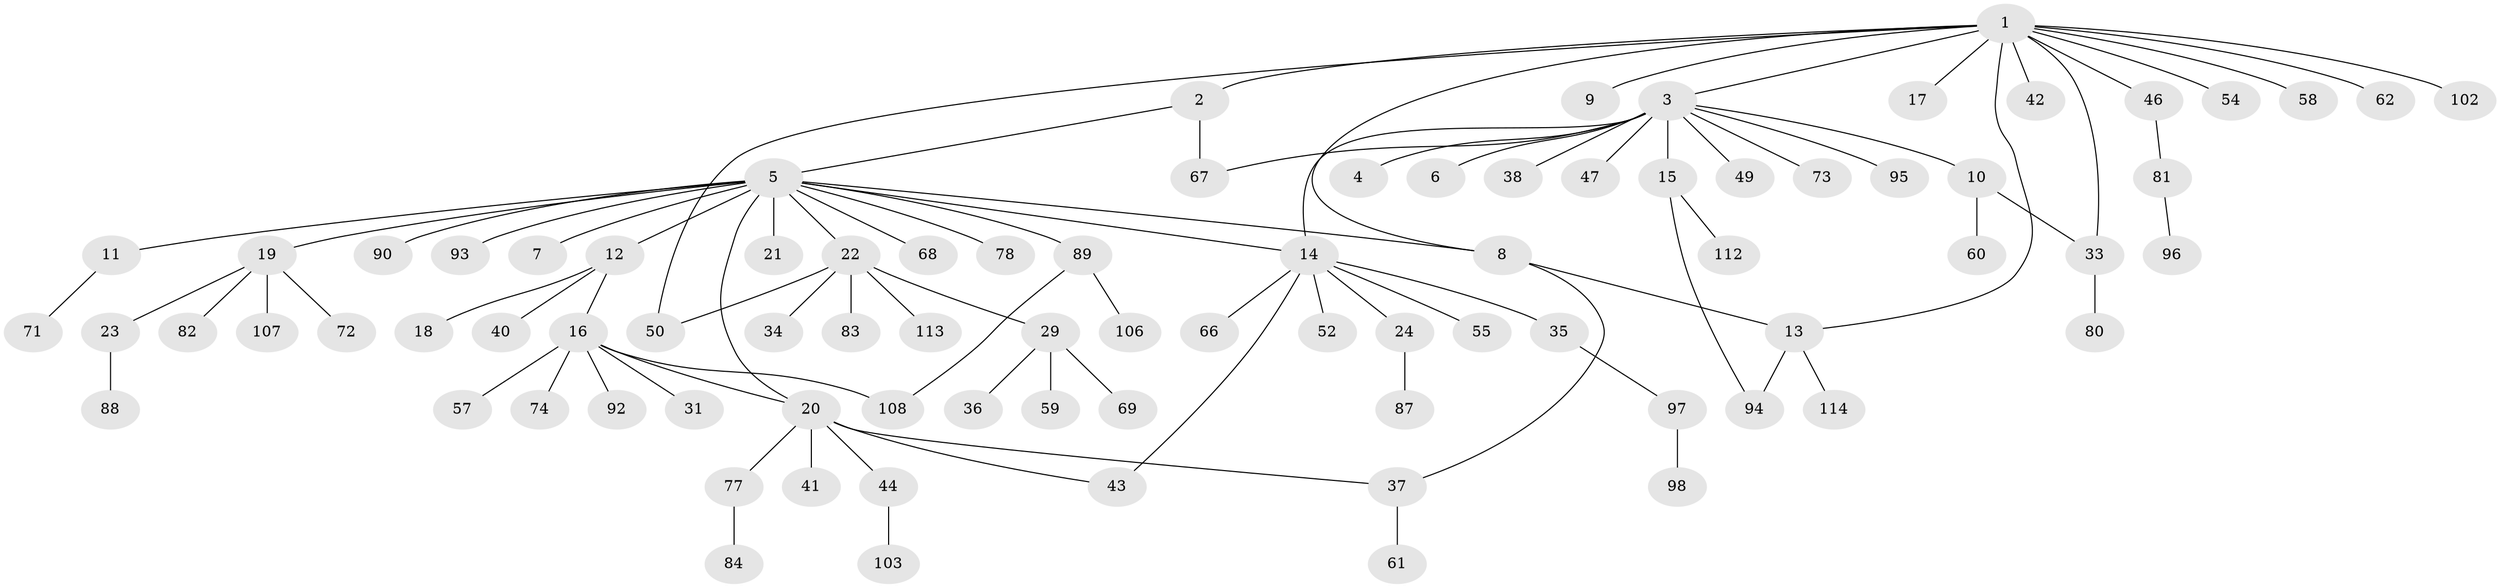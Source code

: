 // original degree distribution, {15: 0.017543859649122806, 3: 0.09649122807017543, 12: 0.008771929824561403, 1: 0.6228070175438597, 2: 0.15789473684210525, 5: 0.03508771929824561, 4: 0.017543859649122806, 9: 0.008771929824561403, 8: 0.017543859649122806, 6: 0.008771929824561403, 7: 0.008771929824561403}
// Generated by graph-tools (version 1.1) at 2025/41/03/06/25 10:41:46]
// undirected, 84 vertices, 94 edges
graph export_dot {
graph [start="1"]
  node [color=gray90,style=filled];
  1 [super="+26"];
  2;
  3 [super="+48"];
  4;
  5 [super="+91"];
  6 [super="+111"];
  7;
  8 [super="+51"];
  9;
  10 [super="+25"];
  11 [super="+28"];
  12 [super="+109"];
  13 [super="+27"];
  14 [super="+85"];
  15 [super="+70"];
  16 [super="+79"];
  17;
  18;
  19 [super="+30"];
  20 [super="+63"];
  21;
  22 [super="+56"];
  23;
  24 [super="+32"];
  29 [super="+86"];
  31;
  33 [super="+100"];
  34;
  35;
  36;
  37 [super="+39"];
  38;
  40 [super="+65"];
  41;
  42;
  43 [super="+45"];
  44 [super="+64"];
  46 [super="+104"];
  47;
  49;
  50 [super="+53"];
  52;
  54 [super="+76"];
  55;
  57;
  58;
  59;
  60;
  61;
  62;
  66;
  67 [super="+75"];
  68;
  69;
  71;
  72;
  73;
  74;
  77 [super="+105"];
  78;
  80;
  81;
  82 [super="+110"];
  83;
  84;
  87;
  88;
  89;
  90;
  92;
  93 [super="+99"];
  94 [super="+101"];
  95;
  96;
  97;
  98;
  102;
  103;
  106;
  107;
  108;
  112;
  113;
  114;
  1 -- 2;
  1 -- 3;
  1 -- 8;
  1 -- 9;
  1 -- 13;
  1 -- 17;
  1 -- 33;
  1 -- 42;
  1 -- 46;
  1 -- 50;
  1 -- 54;
  1 -- 58;
  1 -- 62;
  1 -- 102;
  2 -- 5;
  2 -- 67;
  3 -- 4;
  3 -- 6;
  3 -- 10;
  3 -- 14;
  3 -- 15;
  3 -- 38;
  3 -- 47;
  3 -- 49;
  3 -- 73;
  3 -- 95;
  3 -- 67;
  5 -- 7;
  5 -- 8;
  5 -- 11;
  5 -- 12;
  5 -- 14;
  5 -- 19;
  5 -- 21;
  5 -- 22;
  5 -- 68;
  5 -- 78;
  5 -- 89;
  5 -- 90;
  5 -- 93;
  5 -- 20;
  8 -- 13;
  8 -- 37;
  10 -- 33;
  10 -- 60;
  11 -- 71;
  12 -- 16;
  12 -- 18;
  12 -- 40;
  13 -- 94;
  13 -- 114;
  14 -- 24;
  14 -- 35;
  14 -- 43;
  14 -- 52;
  14 -- 55;
  14 -- 66;
  15 -- 94;
  15 -- 112;
  16 -- 20;
  16 -- 31;
  16 -- 57;
  16 -- 74;
  16 -- 92;
  16 -- 108;
  19 -- 23;
  19 -- 72;
  19 -- 82;
  19 -- 107;
  20 -- 41;
  20 -- 43;
  20 -- 44;
  20 -- 77;
  20 -- 37;
  22 -- 29;
  22 -- 34;
  22 -- 50;
  22 -- 83;
  22 -- 113;
  23 -- 88;
  24 -- 87;
  29 -- 36;
  29 -- 59;
  29 -- 69;
  33 -- 80;
  35 -- 97;
  37 -- 61;
  44 -- 103;
  46 -- 81;
  77 -- 84;
  81 -- 96;
  89 -- 106;
  89 -- 108;
  97 -- 98;
}
